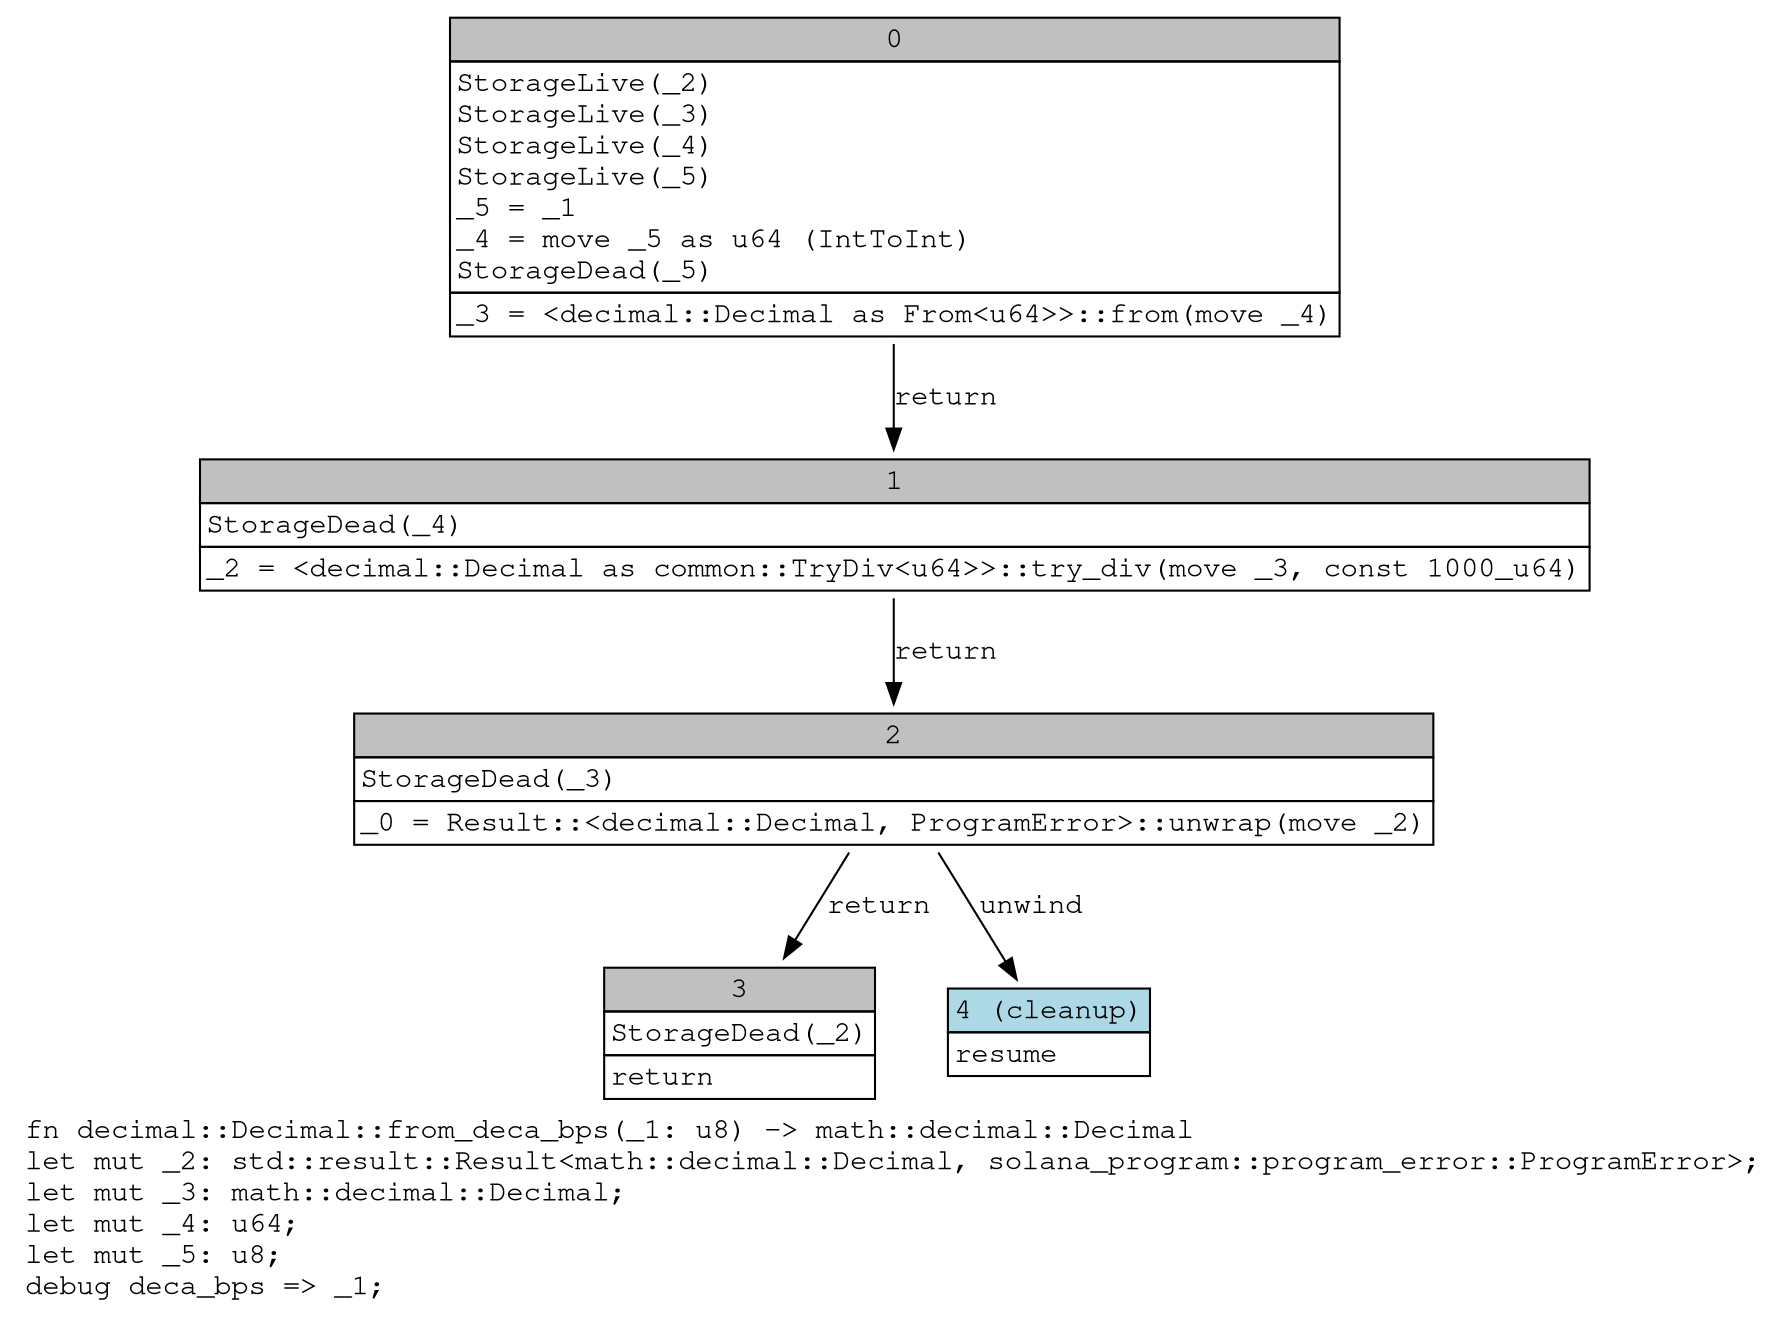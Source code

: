 digraph Mir_0_128 {
    graph [fontname="Courier, monospace"];
    node [fontname="Courier, monospace"];
    edge [fontname="Courier, monospace"];
    label=<fn decimal::Decimal::from_deca_bps(_1: u8) -&gt; math::decimal::Decimal<br align="left"/>let mut _2: std::result::Result&lt;math::decimal::Decimal, solana_program::program_error::ProgramError&gt;;<br align="left"/>let mut _3: math::decimal::Decimal;<br align="left"/>let mut _4: u64;<br align="left"/>let mut _5: u8;<br align="left"/>debug deca_bps =&gt; _1;<br align="left"/>>;
    bb0__0_128 [shape="none", label=<<table border="0" cellborder="1" cellspacing="0"><tr><td bgcolor="gray" align="center" colspan="1">0</td></tr><tr><td align="left" balign="left">StorageLive(_2)<br/>StorageLive(_3)<br/>StorageLive(_4)<br/>StorageLive(_5)<br/>_5 = _1<br/>_4 = move _5 as u64 (IntToInt)<br/>StorageDead(_5)<br/></td></tr><tr><td align="left">_3 = &lt;decimal::Decimal as From&lt;u64&gt;&gt;::from(move _4)</td></tr></table>>];
    bb1__0_128 [shape="none", label=<<table border="0" cellborder="1" cellspacing="0"><tr><td bgcolor="gray" align="center" colspan="1">1</td></tr><tr><td align="left" balign="left">StorageDead(_4)<br/></td></tr><tr><td align="left">_2 = &lt;decimal::Decimal as common::TryDiv&lt;u64&gt;&gt;::try_div(move _3, const 1000_u64)</td></tr></table>>];
    bb2__0_128 [shape="none", label=<<table border="0" cellborder="1" cellspacing="0"><tr><td bgcolor="gray" align="center" colspan="1">2</td></tr><tr><td align="left" balign="left">StorageDead(_3)<br/></td></tr><tr><td align="left">_0 = Result::&lt;decimal::Decimal, ProgramError&gt;::unwrap(move _2)</td></tr></table>>];
    bb3__0_128 [shape="none", label=<<table border="0" cellborder="1" cellspacing="0"><tr><td bgcolor="gray" align="center" colspan="1">3</td></tr><tr><td align="left" balign="left">StorageDead(_2)<br/></td></tr><tr><td align="left">return</td></tr></table>>];
    bb4__0_128 [shape="none", label=<<table border="0" cellborder="1" cellspacing="0"><tr><td bgcolor="lightblue" align="center" colspan="1">4 (cleanup)</td></tr><tr><td align="left">resume</td></tr></table>>];
    bb0__0_128 -> bb1__0_128 [label="return"];
    bb1__0_128 -> bb2__0_128 [label="return"];
    bb2__0_128 -> bb3__0_128 [label="return"];
    bb2__0_128 -> bb4__0_128 [label="unwind"];
}

